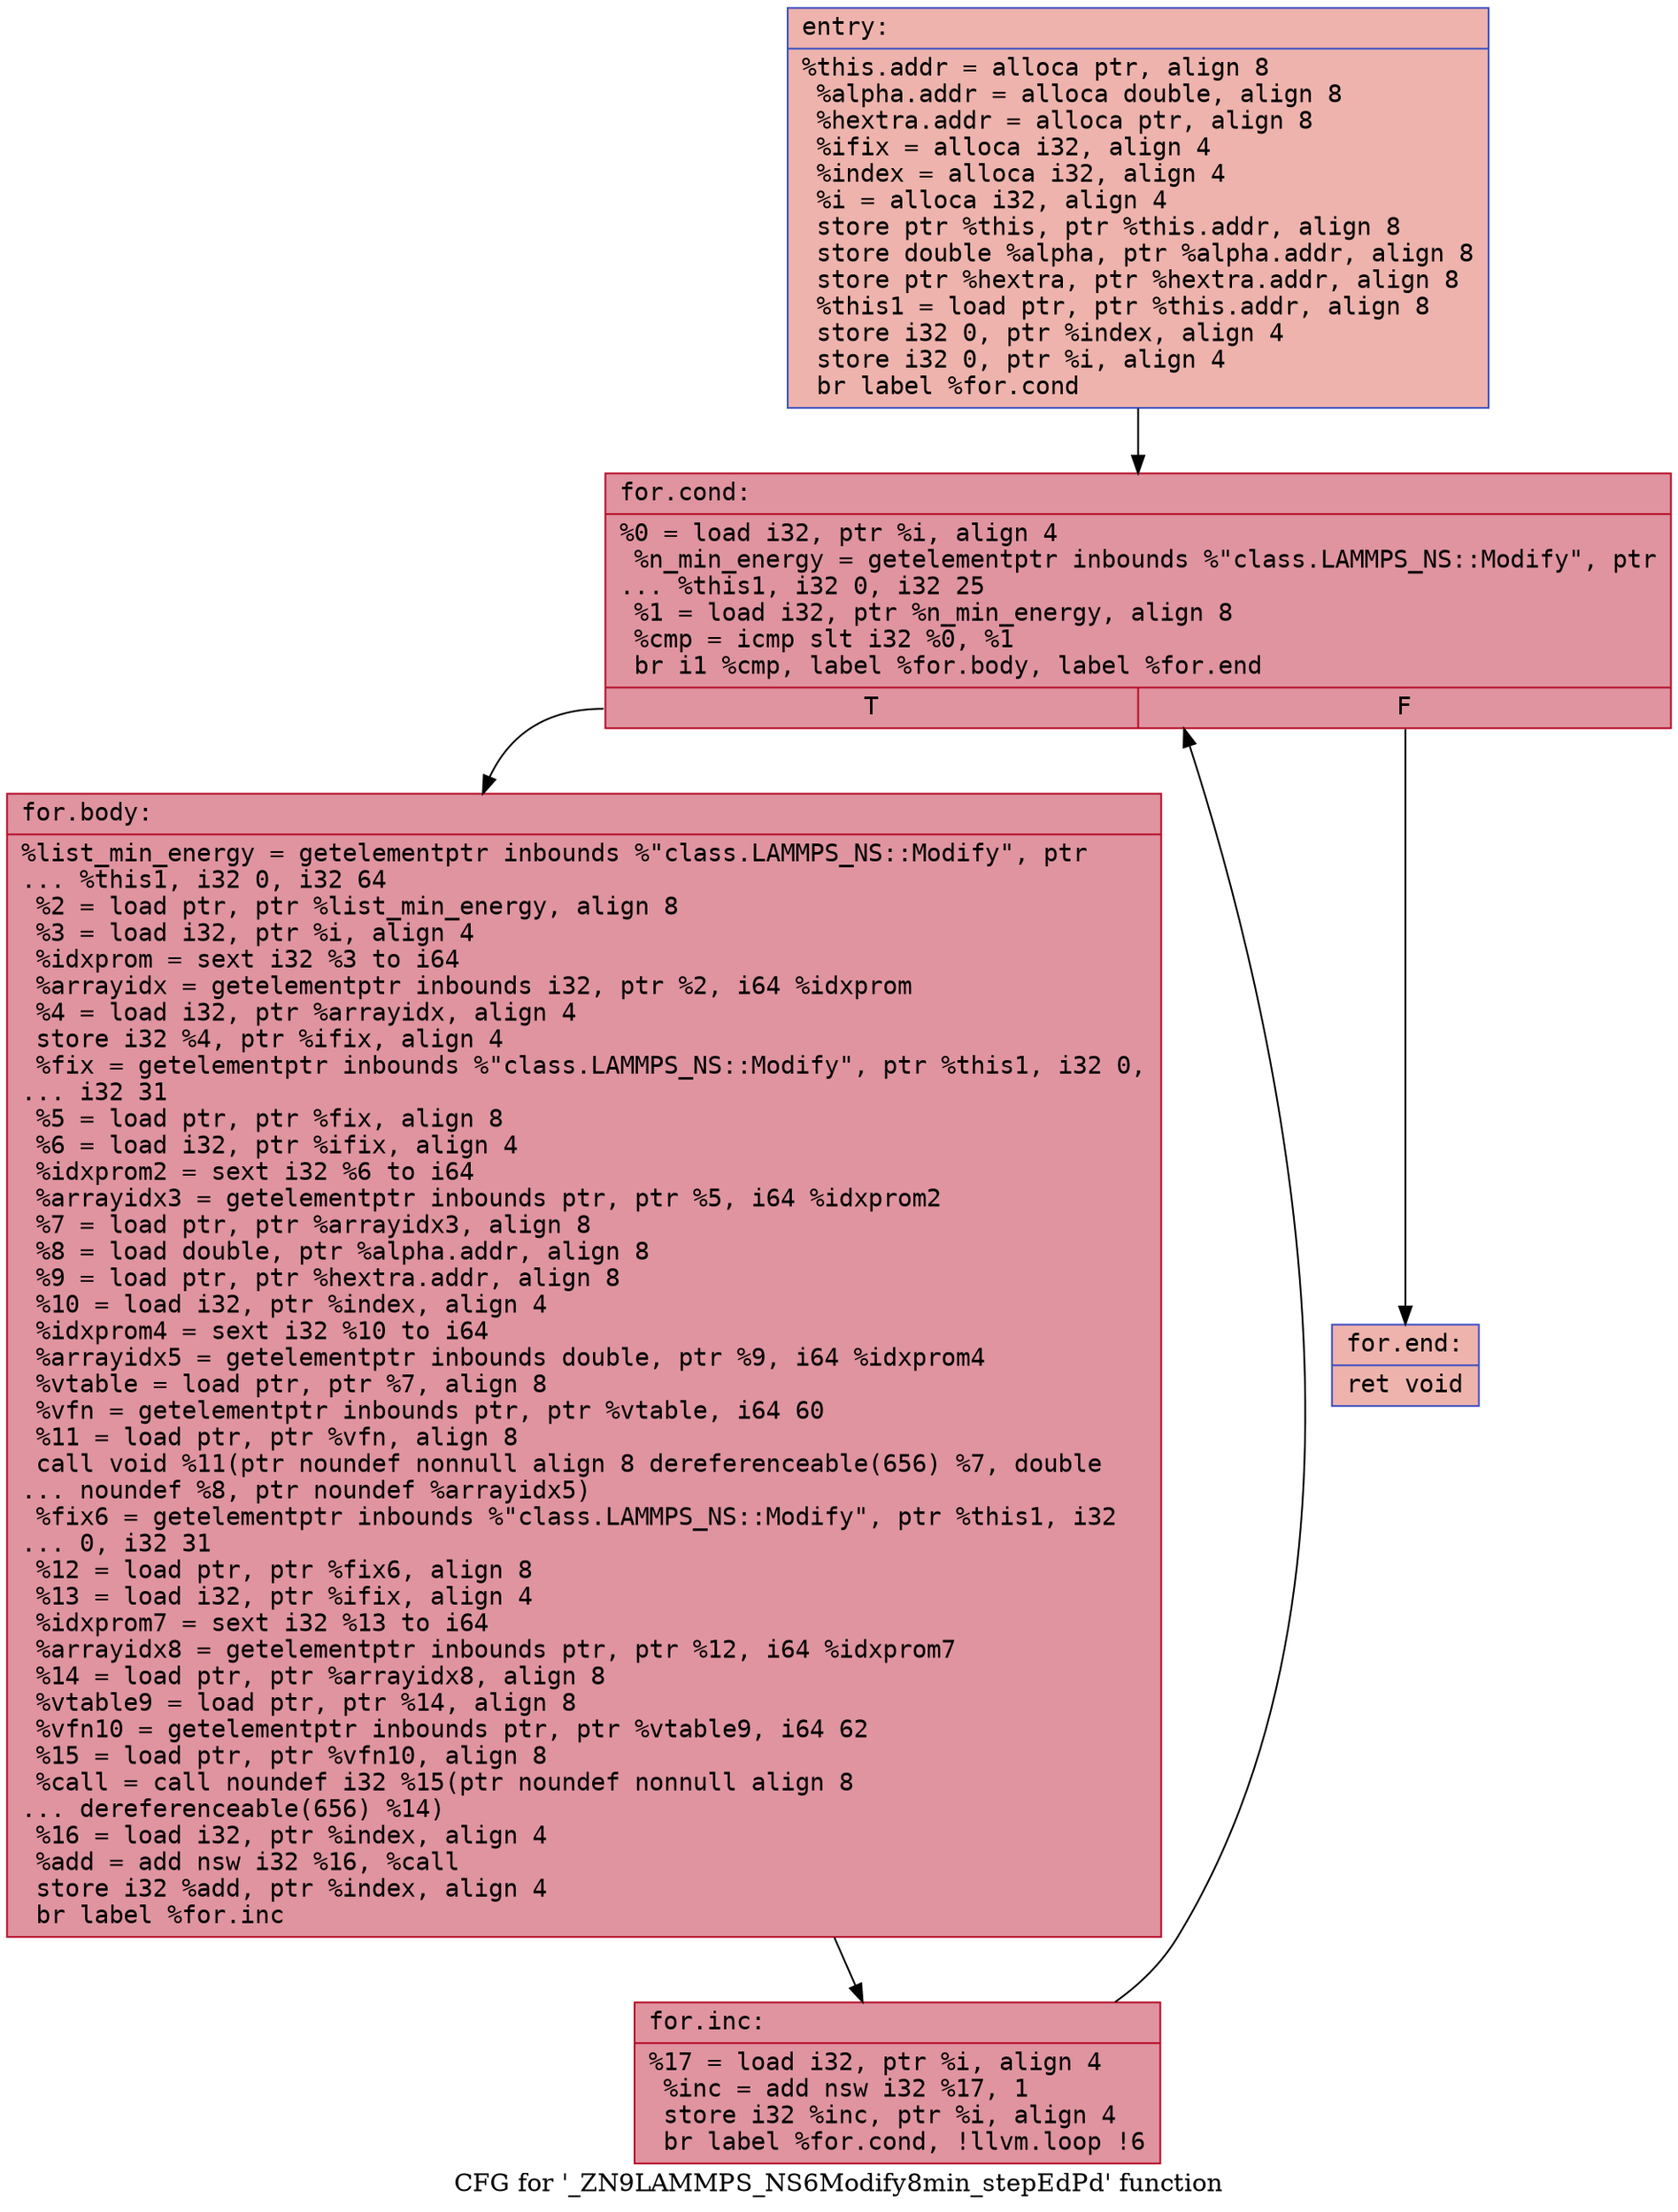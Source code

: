 digraph "CFG for '_ZN9LAMMPS_NS6Modify8min_stepEdPd' function" {
	label="CFG for '_ZN9LAMMPS_NS6Modify8min_stepEdPd' function";

	Node0x561f161758b0 [shape=record,color="#3d50c3ff", style=filled, fillcolor="#d6524470" fontname="Courier",label="{entry:\l|  %this.addr = alloca ptr, align 8\l  %alpha.addr = alloca double, align 8\l  %hextra.addr = alloca ptr, align 8\l  %ifix = alloca i32, align 4\l  %index = alloca i32, align 4\l  %i = alloca i32, align 4\l  store ptr %this, ptr %this.addr, align 8\l  store double %alpha, ptr %alpha.addr, align 8\l  store ptr %hextra, ptr %hextra.addr, align 8\l  %this1 = load ptr, ptr %this.addr, align 8\l  store i32 0, ptr %index, align 4\l  store i32 0, ptr %i, align 4\l  br label %for.cond\l}"];
	Node0x561f161758b0 -> Node0x561f16175fd0[tooltip="entry -> for.cond\nProbability 100.00%" ];
	Node0x561f16175fd0 [shape=record,color="#b70d28ff", style=filled, fillcolor="#b70d2870" fontname="Courier",label="{for.cond:\l|  %0 = load i32, ptr %i, align 4\l  %n_min_energy = getelementptr inbounds %\"class.LAMMPS_NS::Modify\", ptr\l... %this1, i32 0, i32 25\l  %1 = load i32, ptr %n_min_energy, align 8\l  %cmp = icmp slt i32 %0, %1\l  br i1 %cmp, label %for.body, label %for.end\l|{<s0>T|<s1>F}}"];
	Node0x561f16175fd0:s0 -> Node0x561f16176480[tooltip="for.cond -> for.body\nProbability 96.88%" ];
	Node0x561f16175fd0:s1 -> Node0x561f16176500[tooltip="for.cond -> for.end\nProbability 3.12%" ];
	Node0x561f16176480 [shape=record,color="#b70d28ff", style=filled, fillcolor="#b70d2870" fontname="Courier",label="{for.body:\l|  %list_min_energy = getelementptr inbounds %\"class.LAMMPS_NS::Modify\", ptr\l... %this1, i32 0, i32 64\l  %2 = load ptr, ptr %list_min_energy, align 8\l  %3 = load i32, ptr %i, align 4\l  %idxprom = sext i32 %3 to i64\l  %arrayidx = getelementptr inbounds i32, ptr %2, i64 %idxprom\l  %4 = load i32, ptr %arrayidx, align 4\l  store i32 %4, ptr %ifix, align 4\l  %fix = getelementptr inbounds %\"class.LAMMPS_NS::Modify\", ptr %this1, i32 0,\l... i32 31\l  %5 = load ptr, ptr %fix, align 8\l  %6 = load i32, ptr %ifix, align 4\l  %idxprom2 = sext i32 %6 to i64\l  %arrayidx3 = getelementptr inbounds ptr, ptr %5, i64 %idxprom2\l  %7 = load ptr, ptr %arrayidx3, align 8\l  %8 = load double, ptr %alpha.addr, align 8\l  %9 = load ptr, ptr %hextra.addr, align 8\l  %10 = load i32, ptr %index, align 4\l  %idxprom4 = sext i32 %10 to i64\l  %arrayidx5 = getelementptr inbounds double, ptr %9, i64 %idxprom4\l  %vtable = load ptr, ptr %7, align 8\l  %vfn = getelementptr inbounds ptr, ptr %vtable, i64 60\l  %11 = load ptr, ptr %vfn, align 8\l  call void %11(ptr noundef nonnull align 8 dereferenceable(656) %7, double\l... noundef %8, ptr noundef %arrayidx5)\l  %fix6 = getelementptr inbounds %\"class.LAMMPS_NS::Modify\", ptr %this1, i32\l... 0, i32 31\l  %12 = load ptr, ptr %fix6, align 8\l  %13 = load i32, ptr %ifix, align 4\l  %idxprom7 = sext i32 %13 to i64\l  %arrayidx8 = getelementptr inbounds ptr, ptr %12, i64 %idxprom7\l  %14 = load ptr, ptr %arrayidx8, align 8\l  %vtable9 = load ptr, ptr %14, align 8\l  %vfn10 = getelementptr inbounds ptr, ptr %vtable9, i64 62\l  %15 = load ptr, ptr %vfn10, align 8\l  %call = call noundef i32 %15(ptr noundef nonnull align 8\l... dereferenceable(656) %14)\l  %16 = load i32, ptr %index, align 4\l  %add = add nsw i32 %16, %call\l  store i32 %add, ptr %index, align 4\l  br label %for.inc\l}"];
	Node0x561f16176480 -> Node0x561f16304200[tooltip="for.body -> for.inc\nProbability 100.00%" ];
	Node0x561f16304200 [shape=record,color="#b70d28ff", style=filled, fillcolor="#b70d2870" fontname="Courier",label="{for.inc:\l|  %17 = load i32, ptr %i, align 4\l  %inc = add nsw i32 %17, 1\l  store i32 %inc, ptr %i, align 4\l  br label %for.cond, !llvm.loop !6\l}"];
	Node0x561f16304200 -> Node0x561f16175fd0[tooltip="for.inc -> for.cond\nProbability 100.00%" ];
	Node0x561f16176500 [shape=record,color="#3d50c3ff", style=filled, fillcolor="#d6524470" fontname="Courier",label="{for.end:\l|  ret void\l}"];
}
